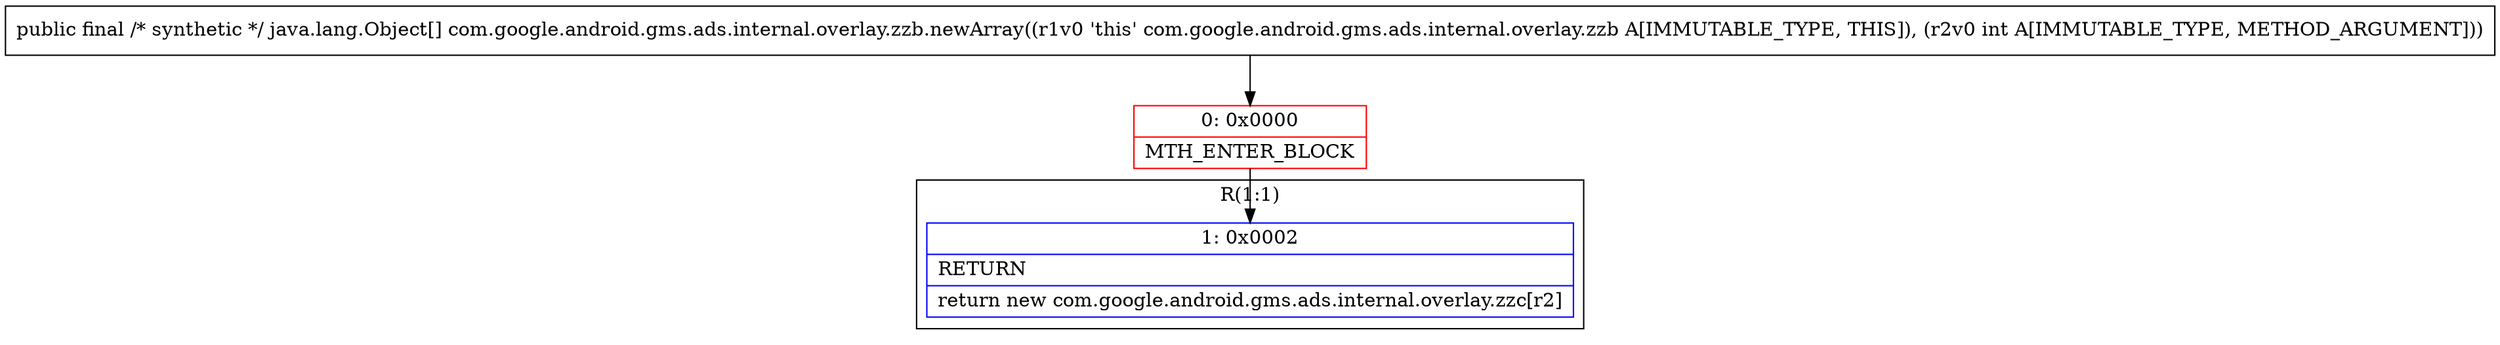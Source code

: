 digraph "CFG forcom.google.android.gms.ads.internal.overlay.zzb.newArray(I)[Ljava\/lang\/Object;" {
subgraph cluster_Region_480167197 {
label = "R(1:1)";
node [shape=record,color=blue];
Node_1 [shape=record,label="{1\:\ 0x0002|RETURN\l|return new com.google.android.gms.ads.internal.overlay.zzc[r2]\l}"];
}
Node_0 [shape=record,color=red,label="{0\:\ 0x0000|MTH_ENTER_BLOCK\l}"];
MethodNode[shape=record,label="{public final \/* synthetic *\/ java.lang.Object[] com.google.android.gms.ads.internal.overlay.zzb.newArray((r1v0 'this' com.google.android.gms.ads.internal.overlay.zzb A[IMMUTABLE_TYPE, THIS]), (r2v0 int A[IMMUTABLE_TYPE, METHOD_ARGUMENT])) }"];
MethodNode -> Node_0;
Node_0 -> Node_1;
}

